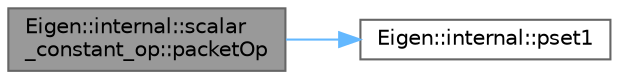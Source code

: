 digraph "Eigen::internal::scalar_constant_op::packetOp"
{
 // LATEX_PDF_SIZE
  bgcolor="transparent";
  edge [fontname=Helvetica,fontsize=10,labelfontname=Helvetica,labelfontsize=10];
  node [fontname=Helvetica,fontsize=10,shape=box,height=0.2,width=0.4];
  rankdir="LR";
  Node1 [id="Node000001",label="Eigen::internal::scalar\l_constant_op::packetOp",height=0.2,width=0.4,color="gray40", fillcolor="grey60", style="filled", fontcolor="black",tooltip=" "];
  Node1 -> Node2 [id="edge1_Node000001_Node000002",color="steelblue1",style="solid",tooltip=" "];
  Node2 [id="Node000002",label="Eigen::internal::pset1",height=0.2,width=0.4,color="grey40", fillcolor="white", style="filled",URL="$namespace_eigen_1_1internal.html#afa6f9a9f3c905b28cc29841935e44fdb",tooltip=" "];
}
